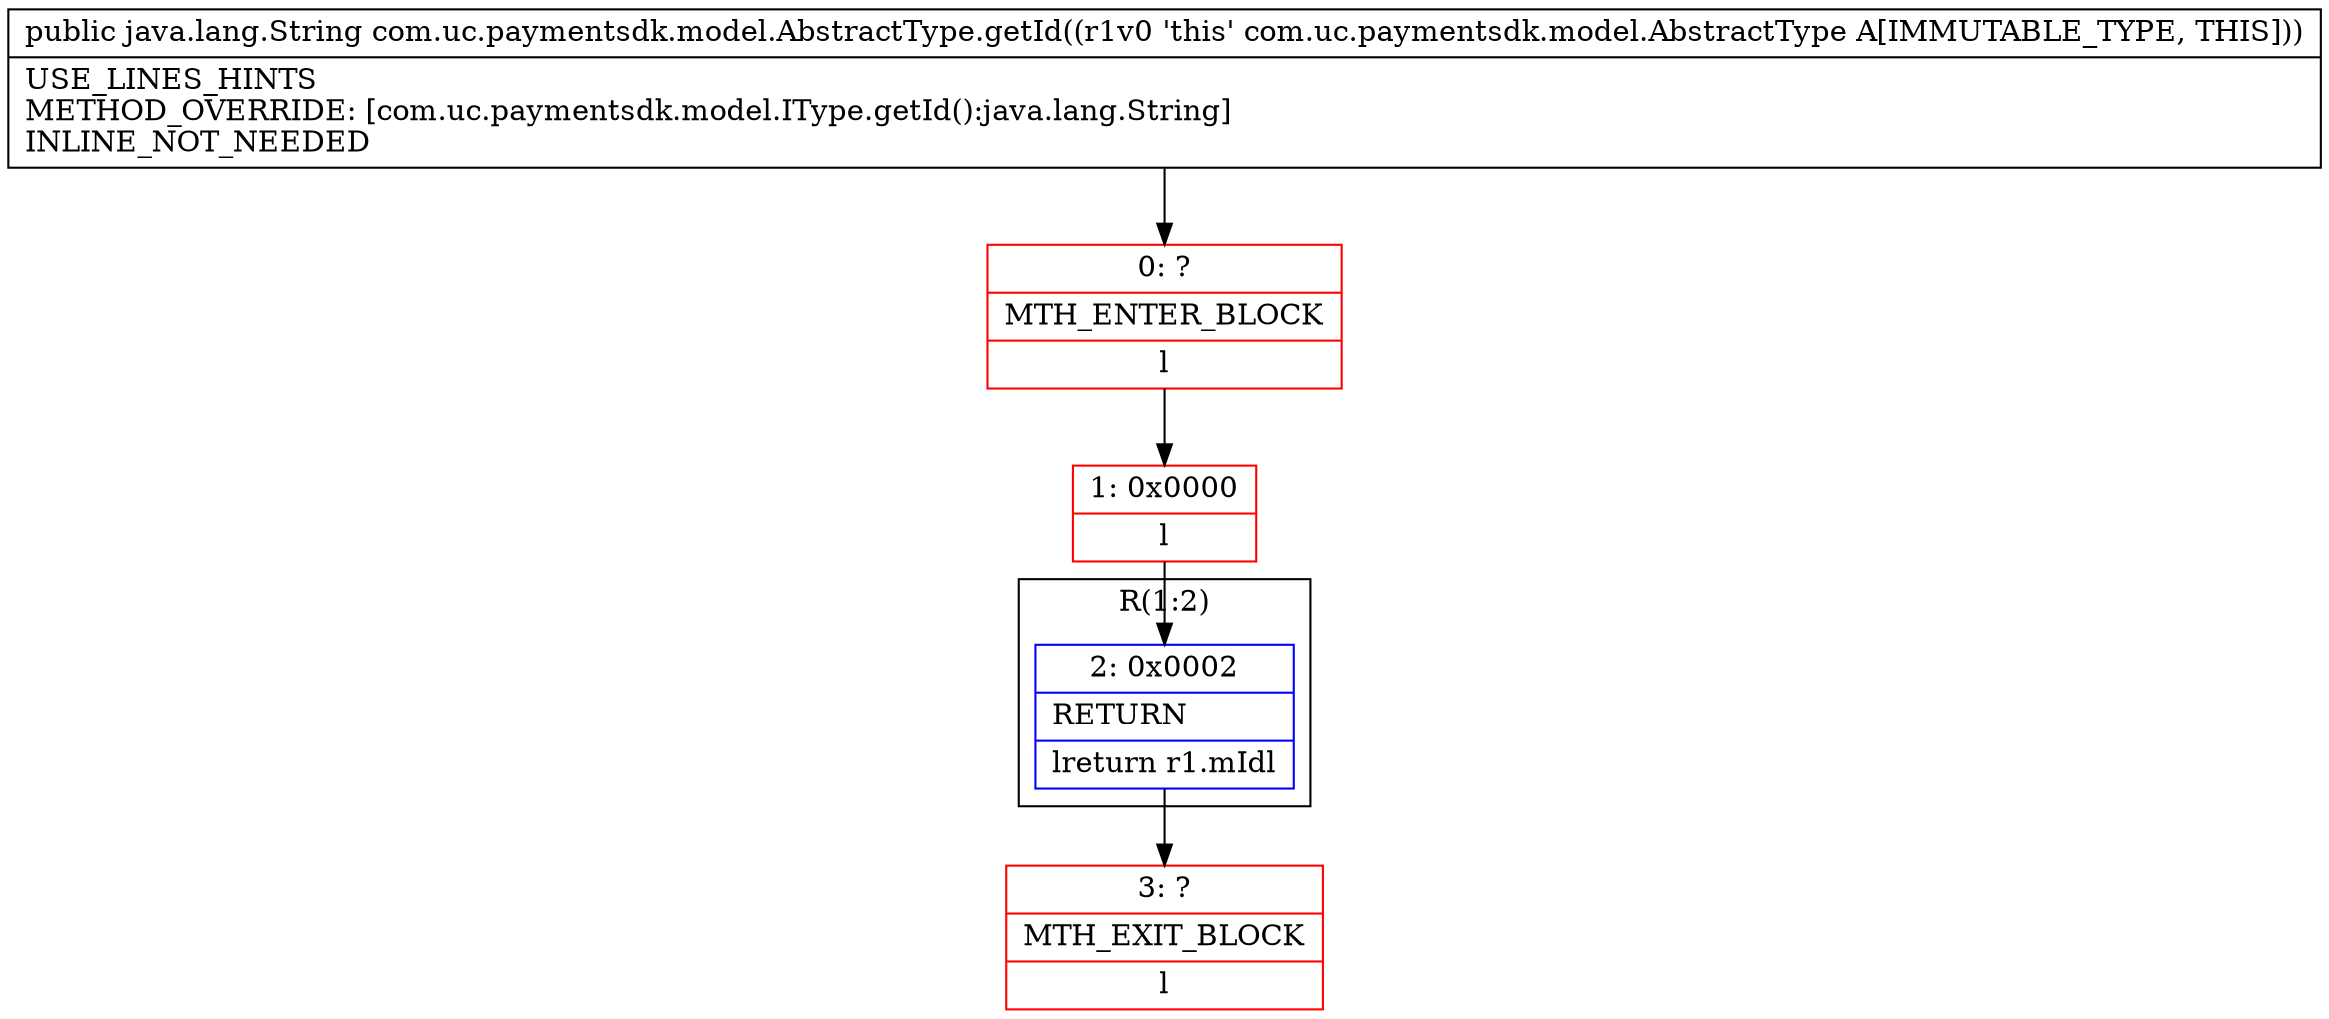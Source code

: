 digraph "CFG forcom.uc.paymentsdk.model.AbstractType.getId()Ljava\/lang\/String;" {
subgraph cluster_Region_65829622 {
label = "R(1:2)";
node [shape=record,color=blue];
Node_2 [shape=record,label="{2\:\ 0x0002|RETURN\l|lreturn r1.mIdl}"];
}
Node_0 [shape=record,color=red,label="{0\:\ ?|MTH_ENTER_BLOCK\l|l}"];
Node_1 [shape=record,color=red,label="{1\:\ 0x0000|l}"];
Node_3 [shape=record,color=red,label="{3\:\ ?|MTH_EXIT_BLOCK\l|l}"];
MethodNode[shape=record,label="{public java.lang.String com.uc.paymentsdk.model.AbstractType.getId((r1v0 'this' com.uc.paymentsdk.model.AbstractType A[IMMUTABLE_TYPE, THIS]))  | USE_LINES_HINTS\lMETHOD_OVERRIDE: [com.uc.paymentsdk.model.IType.getId():java.lang.String]\lINLINE_NOT_NEEDED\l}"];
MethodNode -> Node_0;
Node_2 -> Node_3;
Node_0 -> Node_1;
Node_1 -> Node_2;
}

